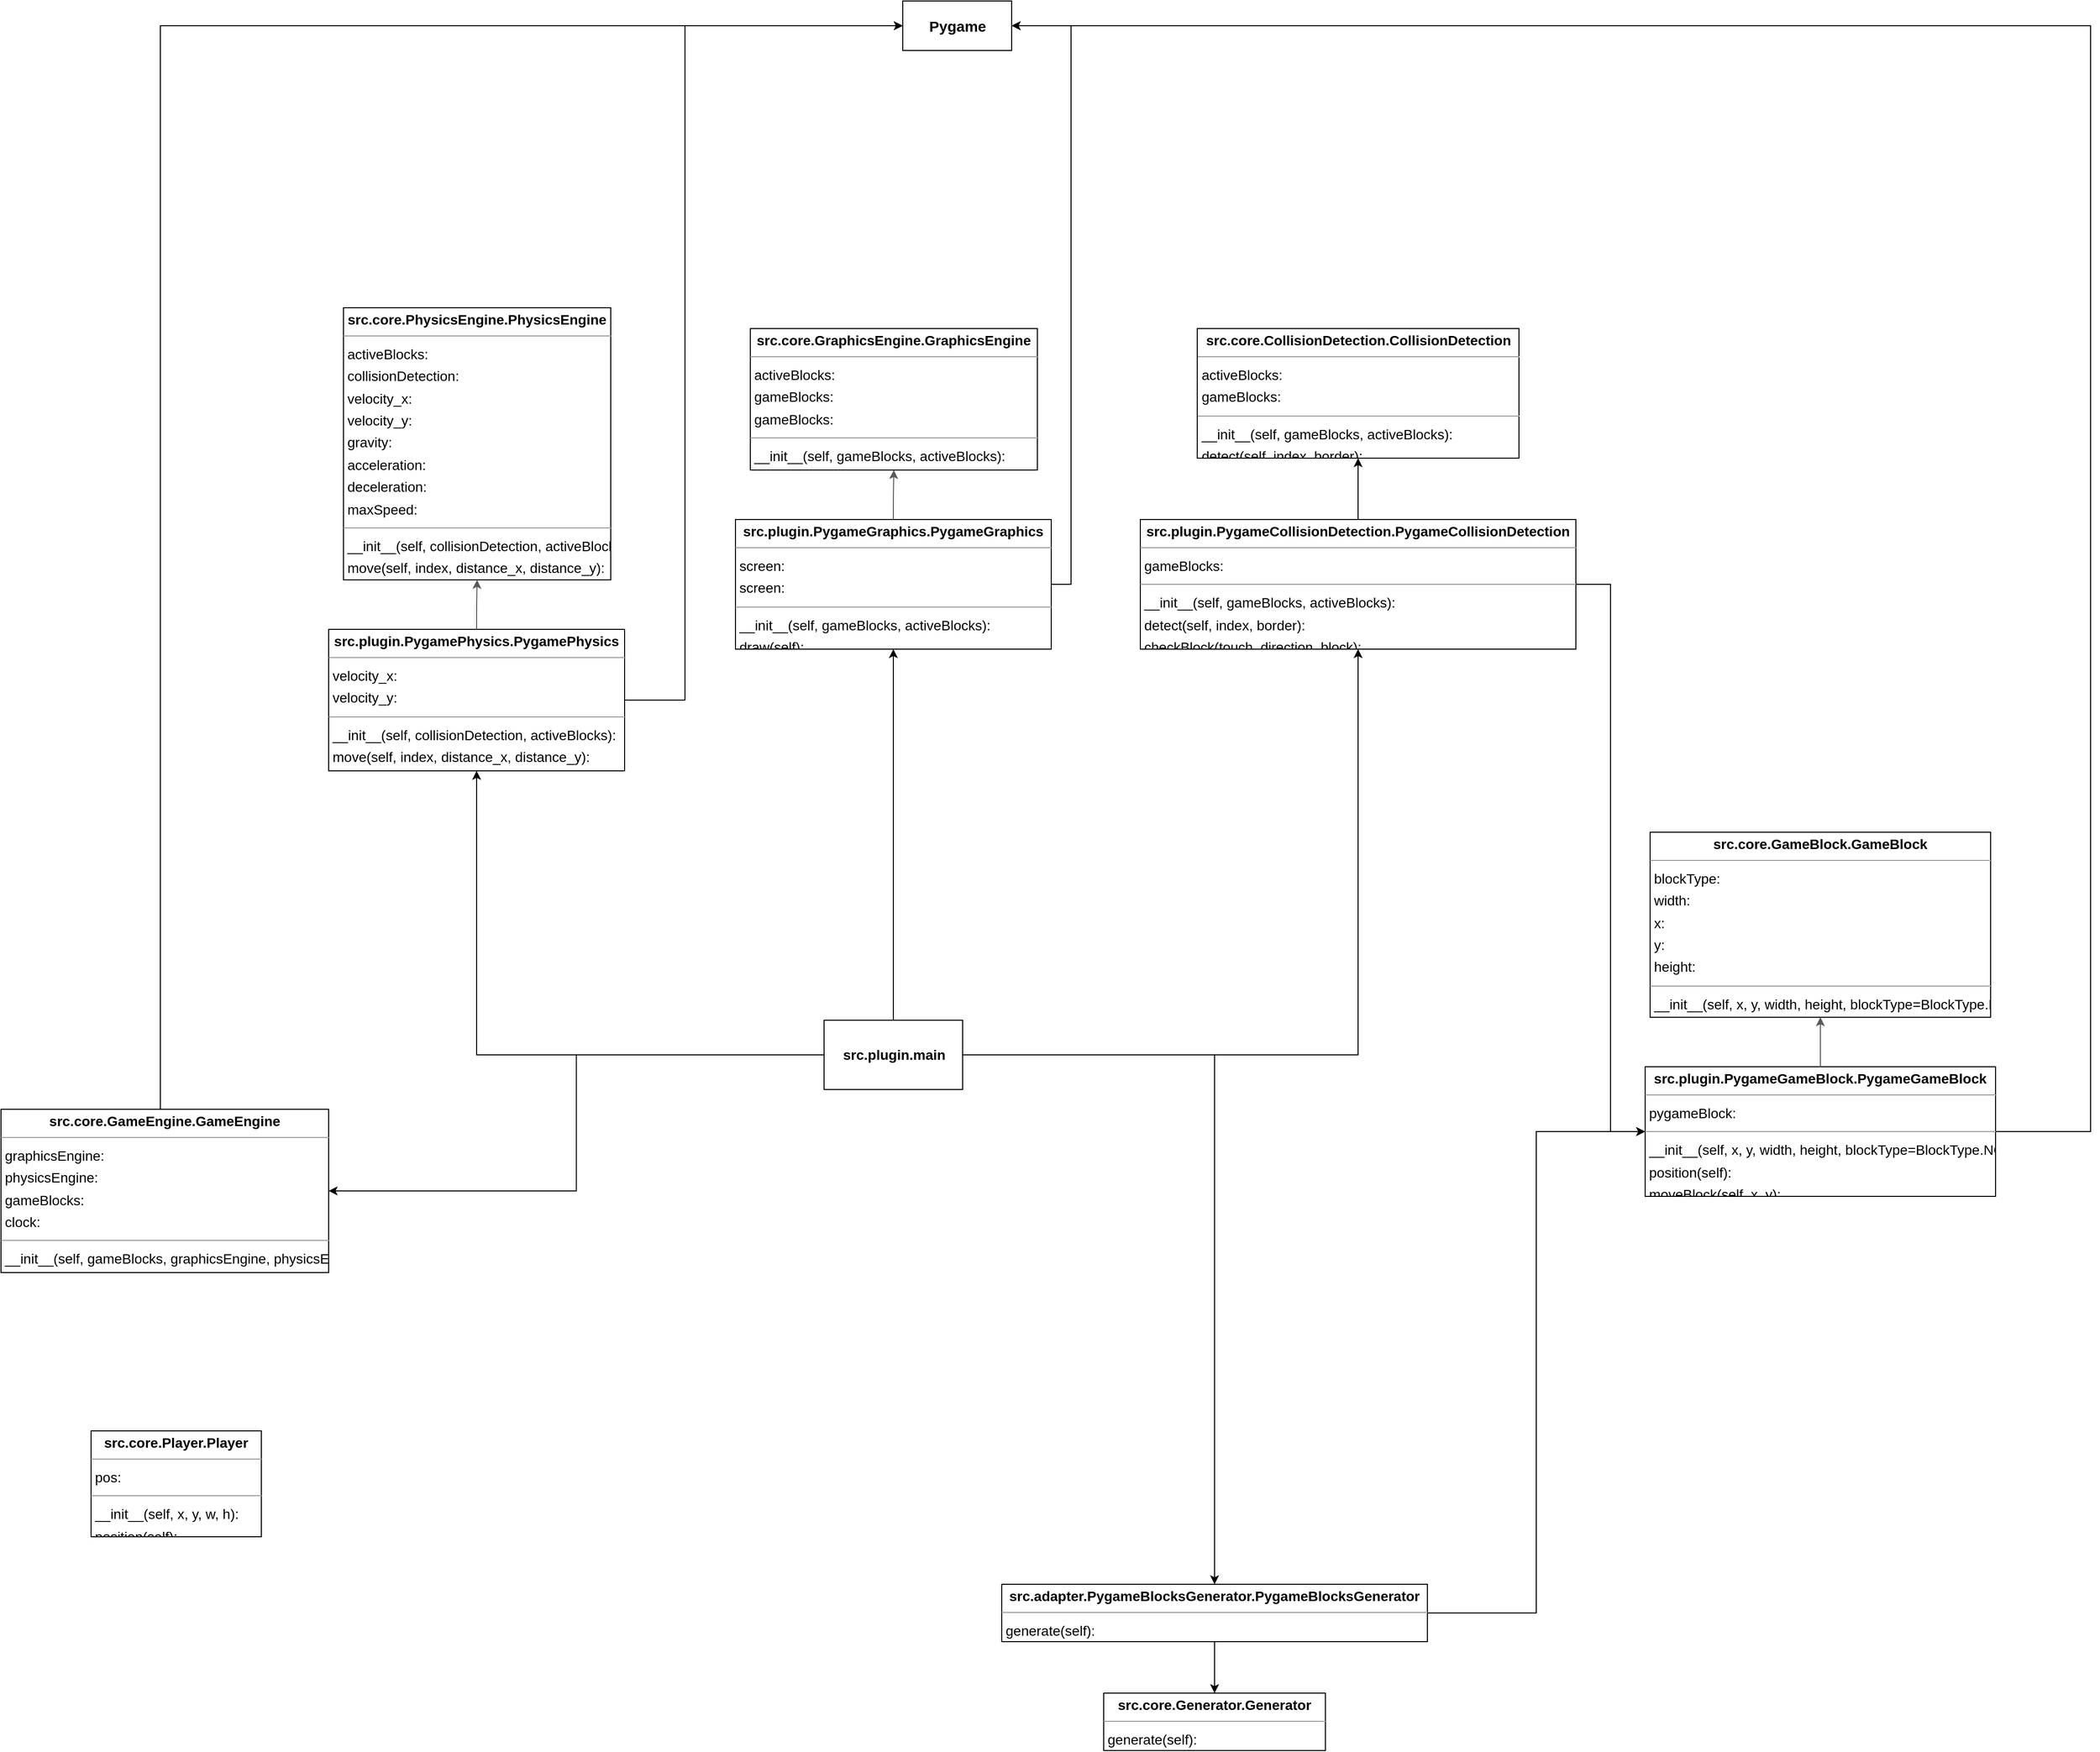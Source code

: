 <mxfile version="20.8.5" type="github"><diagram id="AF5mhS-Rncyi0yT94PUe" name="Seite-1"><mxGraphModel dx="2383" dy="3198" grid="1" gridSize="10" guides="1" tooltips="1" connect="1" arrows="1" fold="1" page="0" pageScale="1" pageWidth="827" pageHeight="1169" background="none" math="0" shadow="0"><root><mxCell id="0"/><mxCell id="1" parent="0"/><mxCell id="6RLTaiJPBvTHsVl_8kKy-13" style="edgeStyle=orthogonalEdgeStyle;rounded=0;orthogonalLoop=1;jettySize=auto;html=1;fontSize=14;startArrow=none;startFill=0;endArrow=classic;endFill=1;entryX=0;entryY=0.5;entryDx=0;entryDy=0;" edge="1" parent="1" source="node1" target="node3"><mxGeometry relative="1" as="geometry"><mxPoint x="1300" y="570" as="targetPoint"/></mxGeometry></mxCell><mxCell id="6RLTaiJPBvTHsVl_8kKy-16" style="edgeStyle=orthogonalEdgeStyle;rounded=0;orthogonalLoop=1;jettySize=auto;html=1;entryX=0.5;entryY=0;entryDx=0;entryDy=0;fontSize=14;startArrow=none;startFill=0;endArrow=classic;endFill=1;" edge="1" parent="1" source="node1" target="node7"><mxGeometry relative="1" as="geometry"/></mxCell><mxCell id="node1" value="&lt;p style=&quot;margin:0px;margin-top:4px;text-align:center;&quot;&gt;&lt;b&gt;src.adapter.PygameBlocksGenerator.PygameBlocksGenerator&lt;/b&gt;&lt;/p&gt;&lt;hr size=&quot;1&quot;/&gt;&lt;p style=&quot;margin:0 0 0 4px;line-height:1.6;&quot;&gt; generate(self): &lt;/p&gt;" style="verticalAlign=top;align=left;overflow=fill;fontSize=14;fontFamily=Helvetica;html=1;rounded=0;shadow=0;comic=0;labelBackgroundColor=none;strokeWidth=1;" parent="1" vertex="1"><mxGeometry x="890" y="1510" width="430" height="58" as="geometry"/></mxCell><mxCell id="node2" value="&lt;p style=&quot;margin:0px;margin-top:4px;text-align:center;&quot;&gt;&lt;b&gt;src.core.CollisionDetection.CollisionDetection&lt;/b&gt;&lt;/p&gt;&lt;hr size=&quot;1&quot;/&gt;&lt;p style=&quot;margin:0 0 0 4px;line-height:1.6;&quot;&gt; activeBlocks: &lt;br/&gt; gameBlocks: &lt;/p&gt;&lt;hr size=&quot;1&quot;/&gt;&lt;p style=&quot;margin:0 0 0 4px;line-height:1.6;&quot;&gt; __init__(self, gameBlocks, activeBlocks): &lt;br/&gt; detect(self, index, border): &lt;/p&gt;" style="verticalAlign=top;align=left;overflow=fill;fontSize=14;fontFamily=Helvetica;html=1;rounded=0;shadow=0;comic=0;labelBackgroundColor=none;strokeWidth=1;" parent="1" vertex="1"><mxGeometry x="1087.5" y="241" width="325" height="131" as="geometry"/></mxCell><mxCell id="node11" value="&lt;p style=&quot;margin:0px;margin-top:4px;text-align:center;&quot;&gt;&lt;b&gt;src.core.GameBlock.GameBlock&lt;/b&gt;&lt;/p&gt;&lt;hr size=&quot;1&quot;/&gt;&lt;p style=&quot;margin:0 0 0 4px;line-height:1.6;&quot;&gt; blockType: &lt;br/&gt; width: &lt;br/&gt; x: &lt;br/&gt; y: &lt;br/&gt; height: &lt;/p&gt;&lt;hr size=&quot;1&quot;/&gt;&lt;p style=&quot;margin:0 0 0 4px;line-height:1.6;&quot;&gt; __init__(self, x, y, width, height, blockType=BlockType.NON): &lt;br/&gt; position(self): &lt;/p&gt;" style="verticalAlign=top;align=left;overflow=fill;fontSize=14;fontFamily=Helvetica;html=1;rounded=0;shadow=0;comic=0;labelBackgroundColor=none;strokeWidth=1;" parent="1" vertex="1"><mxGeometry x="1545" y="750" width="344" height="187" as="geometry"/></mxCell><mxCell id="6RLTaiJPBvTHsVl_8kKy-18" style="edgeStyle=orthogonalEdgeStyle;rounded=0;orthogonalLoop=1;jettySize=auto;html=1;entryX=0;entryY=0.5;entryDx=0;entryDy=0;fontSize=15;startArrow=none;startFill=0;endArrow=classic;endFill=1;" edge="1" parent="1" source="node5" target="6RLTaiJPBvTHsVl_8kKy-17"><mxGeometry relative="1" as="geometry"><Array as="points"><mxPoint x="40" y="-65"/></Array></mxGeometry></mxCell><mxCell id="node5" value="&lt;p style=&quot;margin:0px;margin-top:4px;text-align:center;&quot;&gt;&lt;b&gt;src.core.GameEngine.GameEngine&lt;/b&gt;&lt;/p&gt;&lt;hr size=&quot;1&quot;/&gt;&lt;p style=&quot;margin:0 0 0 4px;line-height:1.6;&quot;&gt; graphicsEngine: &lt;br/&gt; physicsEngine: &lt;br/&gt; gameBlocks: &lt;br/&gt; clock: &lt;/p&gt;&lt;hr size=&quot;1&quot;/&gt;&lt;p style=&quot;margin:0 0 0 4px;line-height:1.6;&quot;&gt; __init__(self, gameBlocks, graphicsEngine, physicsEngine): &lt;br/&gt; run(self): &lt;/p&gt;" style="verticalAlign=top;align=left;overflow=fill;fontSize=14;fontFamily=Helvetica;html=1;rounded=0;shadow=0;comic=0;labelBackgroundColor=none;strokeWidth=1;" parent="1" vertex="1"><mxGeometry x="-121" y="1030" width="331" height="165" as="geometry"/></mxCell><mxCell id="node7" value="&lt;p style=&quot;margin:0px;margin-top:4px;text-align:center;&quot;&gt;&lt;b&gt;src.core.Generator.Generator&lt;/b&gt;&lt;/p&gt;&lt;hr size=&quot;1&quot;/&gt;&lt;p style=&quot;margin:0 0 0 4px;line-height:1.6;&quot;&gt; generate(self): &lt;/p&gt;" style="verticalAlign=top;align=left;overflow=fill;fontSize=14;fontFamily=Helvetica;html=1;rounded=0;shadow=0;comic=0;labelBackgroundColor=none;strokeWidth=1;" parent="1" vertex="1"><mxGeometry x="993" y="1620" width="224" height="58" as="geometry"/></mxCell><mxCell id="node6" value="&lt;p style=&quot;margin:0px;margin-top:4px;text-align:center;&quot;&gt;&lt;b&gt;src.core.GraphicsEngine.GraphicsEngine&lt;/b&gt;&lt;/p&gt;&lt;hr size=&quot;1&quot;/&gt;&lt;p style=&quot;margin:0 0 0 4px;line-height:1.6;&quot;&gt; activeBlocks: &lt;br/&gt; gameBlocks: &lt;br/&gt; gameBlocks: &lt;/p&gt;&lt;hr size=&quot;1&quot;/&gt;&lt;p style=&quot;margin:0 0 0 4px;line-height:1.6;&quot;&gt; __init__(self, gameBlocks, activeBlocks): &lt;br/&gt; draw(self): &lt;/p&gt;" style="verticalAlign=top;align=left;overflow=fill;fontSize=14;fontFamily=Helvetica;html=1;rounded=0;shadow=0;comic=0;labelBackgroundColor=none;strokeWidth=1;" parent="1" vertex="1"><mxGeometry x="636" y="241" width="290" height="143" as="geometry"/></mxCell><mxCell id="node13" value="&lt;p style=&quot;margin:0px;margin-top:4px;text-align:center;&quot;&gt;&lt;b&gt;src.core.PhysicsEngine.PhysicsEngine&lt;/b&gt;&lt;/p&gt;&lt;hr size=&quot;1&quot;/&gt;&lt;p style=&quot;margin:0 0 0 4px;line-height:1.6;&quot;&gt; activeBlocks: &lt;br/&gt; collisionDetection: &lt;br/&gt; velocity_x: &lt;br/&gt; velocity_y: &lt;br/&gt; gravity: &lt;br/&gt; acceleration: &lt;br/&gt; deceleration: &lt;br/&gt; maxSpeed: &lt;/p&gt;&lt;hr size=&quot;1&quot;/&gt;&lt;p style=&quot;margin:0 0 0 4px;line-height:1.6;&quot;&gt; __init__(self, collisionDetection, activeBlocks): &lt;br/&gt; move(self, index, distance_x, distance_y): &lt;br/&gt; movement(self): &lt;/p&gt;" style="verticalAlign=top;align=left;overflow=fill;fontSize=14;fontFamily=Helvetica;html=1;rounded=0;shadow=0;comic=0;labelBackgroundColor=none;strokeWidth=1;" parent="1" vertex="1"><mxGeometry x="225" y="220" width="270" height="275" as="geometry"/></mxCell><mxCell id="node4" value="&lt;p style=&quot;margin:0px;margin-top:4px;text-align:center;&quot;&gt;&lt;b&gt;src.core.Player.Player&lt;/b&gt;&lt;/p&gt;&lt;hr size=&quot;1&quot;/&gt;&lt;p style=&quot;margin:0 0 0 4px;line-height:1.6;&quot;&gt; pos: &lt;/p&gt;&lt;hr size=&quot;1&quot;/&gt;&lt;p style=&quot;margin:0 0 0 4px;line-height:1.6;&quot;&gt; __init__(self, x, y, w, h): &lt;br/&gt; position(self): &lt;/p&gt;" style="verticalAlign=top;align=left;overflow=fill;fontSize=14;fontFamily=Helvetica;html=1;rounded=0;shadow=0;comic=0;labelBackgroundColor=none;strokeWidth=1;" parent="1" vertex="1"><mxGeometry x="-30" y="1355" width="172" height="107" as="geometry"/></mxCell><mxCell id="6RLTaiJPBvTHsVl_8kKy-6" style="edgeStyle=orthogonalEdgeStyle;rounded=0;orthogonalLoop=1;jettySize=auto;html=1;entryX=0;entryY=0.5;entryDx=0;entryDy=0;startArrow=none;startFill=0;endArrow=classic;endFill=1;" edge="1" parent="1" source="node0" target="node3"><mxGeometry relative="1" as="geometry"/></mxCell><mxCell id="6RLTaiJPBvTHsVl_8kKy-9" style="edgeStyle=orthogonalEdgeStyle;rounded=0;orthogonalLoop=1;jettySize=auto;html=1;entryX=0.5;entryY=1;entryDx=0;entryDy=0;fontSize=14;startArrow=none;startFill=0;endArrow=classic;endFill=1;" edge="1" parent="1" source="node0" target="node2"><mxGeometry relative="1" as="geometry"/></mxCell><mxCell id="node0" value="&lt;p style=&quot;margin:0px;margin-top:4px;text-align:center;&quot;&gt;&lt;b&gt;src.plugin.PygameCollisionDetection.PygameCollisionDetection&lt;/b&gt;&lt;/p&gt;&lt;hr size=&quot;1&quot;/&gt;&lt;p style=&quot;margin:0 0 0 4px;line-height:1.6;&quot;&gt; gameBlocks: &lt;/p&gt;&lt;hr size=&quot;1&quot;/&gt;&lt;p style=&quot;margin:0 0 0 4px;line-height:1.6;&quot;&gt; __init__(self, gameBlocks, activeBlocks): &lt;br/&gt; detect(self, index, border): &lt;br/&gt; checkBlock(touch, direction, block): &lt;/p&gt;" style="verticalAlign=top;align=left;overflow=fill;fontSize=14;fontFamily=Helvetica;html=1;rounded=0;shadow=0;comic=0;labelBackgroundColor=none;strokeWidth=1;" parent="1" vertex="1"><mxGeometry x="1030" y="434" width="440" height="131" as="geometry"/></mxCell><mxCell id="6RLTaiJPBvTHsVl_8kKy-21" style="edgeStyle=orthogonalEdgeStyle;rounded=0;orthogonalLoop=1;jettySize=auto;html=1;entryX=1;entryY=0.5;entryDx=0;entryDy=0;fontSize=15;startArrow=none;startFill=0;endArrow=classic;endFill=1;" edge="1" parent="1" source="node3" target="6RLTaiJPBvTHsVl_8kKy-17"><mxGeometry relative="1" as="geometry"><Array as="points"><mxPoint x="1990" y="1053"/><mxPoint x="1990" y="-65"/></Array></mxGeometry></mxCell><mxCell id="node3" value="&lt;p style=&quot;margin:0px;margin-top:4px;text-align:center;&quot;&gt;&lt;b&gt;src.plugin.PygameGameBlock.PygameGameBlock&lt;/b&gt;&lt;/p&gt;&lt;hr size=&quot;1&quot;/&gt;&lt;p style=&quot;margin:0 0 0 4px;line-height:1.6;&quot;&gt; pygameBlock: &lt;/p&gt;&lt;hr size=&quot;1&quot;/&gt;&lt;p style=&quot;margin:0 0 0 4px;line-height:1.6;&quot;&gt; __init__(self, x, y, width, height, blockType=BlockType.NON): &lt;br/&gt; position(self): &lt;br/&gt; moveBlock(self, x, y): &lt;/p&gt;" style="verticalAlign=top;align=left;overflow=fill;fontSize=14;fontFamily=Helvetica;html=1;rounded=0;shadow=0;comic=0;labelBackgroundColor=none;strokeWidth=1;" parent="1" vertex="1"><mxGeometry x="1540" y="987" width="354" height="131" as="geometry"/></mxCell><mxCell id="6RLTaiJPBvTHsVl_8kKy-20" style="edgeStyle=orthogonalEdgeStyle;rounded=0;orthogonalLoop=1;jettySize=auto;html=1;entryX=1;entryY=0.5;entryDx=0;entryDy=0;fontSize=15;startArrow=none;startFill=0;endArrow=classic;endFill=1;exitX=1;exitY=0.5;exitDx=0;exitDy=0;" edge="1" parent="1" source="node9" target="6RLTaiJPBvTHsVl_8kKy-17"><mxGeometry relative="1" as="geometry"/></mxCell><mxCell id="node9" value="&lt;p style=&quot;margin:0px;margin-top:4px;text-align:center;&quot;&gt;&lt;b&gt;src.plugin.PygameGraphics.PygameGraphics&lt;/b&gt;&lt;/p&gt;&lt;hr size=&quot;1&quot;/&gt;&lt;p style=&quot;margin:0 0 0 4px;line-height:1.6;&quot;&gt; screen: &lt;br/&gt; screen: &lt;/p&gt;&lt;hr size=&quot;1&quot;/&gt;&lt;p style=&quot;margin:0 0 0 4px;line-height:1.6;&quot;&gt; __init__(self, gameBlocks, activeBlocks): &lt;br/&gt; draw(self): &lt;/p&gt;" style="verticalAlign=top;align=left;overflow=fill;fontSize=14;fontFamily=Helvetica;html=1;rounded=0;shadow=0;comic=0;labelBackgroundColor=none;strokeWidth=1;" parent="1" vertex="1"><mxGeometry x="621" y="434" width="319" height="131" as="geometry"/></mxCell><mxCell id="6RLTaiJPBvTHsVl_8kKy-19" style="edgeStyle=orthogonalEdgeStyle;rounded=0;orthogonalLoop=1;jettySize=auto;html=1;entryX=0;entryY=0.5;entryDx=0;entryDy=0;fontSize=15;startArrow=none;startFill=0;endArrow=classic;endFill=1;" edge="1" parent="1" source="node12" target="6RLTaiJPBvTHsVl_8kKy-17"><mxGeometry relative="1" as="geometry"><Array as="points"><mxPoint x="570" y="617"/><mxPoint x="570" y="-65"/></Array></mxGeometry></mxCell><mxCell id="node12" value="&lt;p style=&quot;margin:0px;margin-top:4px;text-align:center;&quot;&gt;&lt;b&gt;src.plugin.PygamePhysics.PygamePhysics&lt;/b&gt;&lt;/p&gt;&lt;hr size=&quot;1&quot;/&gt;&lt;p style=&quot;margin:0 0 0 4px;line-height:1.6;&quot;&gt; velocity_x: &lt;br/&gt; velocity_y: &lt;/p&gt;&lt;hr size=&quot;1&quot;/&gt;&lt;p style=&quot;margin:0 0 0 4px;line-height:1.6;&quot;&gt; __init__(self, collisionDetection, activeBlocks): &lt;br/&gt; move(self, index, distance_x, distance_y): &lt;br/&gt; movement(self): &lt;/p&gt;" style="verticalAlign=top;align=left;overflow=fill;fontSize=14;fontFamily=Helvetica;html=1;rounded=0;shadow=0;comic=0;labelBackgroundColor=none;strokeWidth=1;" parent="1" vertex="1"><mxGeometry x="210" y="545" width="299" height="143" as="geometry"/></mxCell><mxCell id="edge4" value="" style="html=1;rounded=1;edgeStyle=orthogonalEdgeStyle;dashed=0;startArrow=none;startSize=12;endArrow=classic;strokeColor=#595959;exitX=0.500;exitY=0.000;exitDx=0;exitDy=0;entryX=0.500;entryY=1.000;entryDx=0;entryDy=0;startFill=0;endFill=1;" parent="1" source="node3" target="node11" edge="1"><mxGeometry width="50" height="50" relative="1" as="geometry"><Array as="points"/></mxGeometry></mxCell><mxCell id="edge0" value="" style="html=1;rounded=1;edgeStyle=orthogonalEdgeStyle;dashed=0;startArrow=none;startSize=12;endArrow=classic;strokeColor=#595959;exitX=0.500;exitY=0.000;exitDx=0;exitDy=0;entryX=0.500;entryY=1.000;entryDx=0;entryDy=0;startFill=0;endFill=1;" parent="1" source="node9" target="node6" edge="1"><mxGeometry width="50" height="50" relative="1" as="geometry"><Array as="points"/></mxGeometry></mxCell><mxCell id="edge1" value="" style="html=1;rounded=1;edgeStyle=orthogonalEdgeStyle;dashed=0;startArrow=none;startSize=12;endArrow=classic;strokeColor=#595959;exitX=0.500;exitY=0.000;exitDx=0;exitDy=0;entryX=0.500;entryY=1.000;entryDx=0;entryDy=0;startFill=0;endFill=1;" parent="1" source="node12" target="node13" edge="1"><mxGeometry width="50" height="50" relative="1" as="geometry"><Array as="points"/></mxGeometry></mxCell><mxCell id="6RLTaiJPBvTHsVl_8kKy-10" style="edgeStyle=orthogonalEdgeStyle;rounded=0;orthogonalLoop=1;jettySize=auto;html=1;fontSize=14;startArrow=none;startFill=0;endArrow=classic;endFill=1;" edge="1" parent="1" source="6RLTaiJPBvTHsVl_8kKy-8" target="node0"><mxGeometry relative="1" as="geometry"/></mxCell><mxCell id="6RLTaiJPBvTHsVl_8kKy-11" style="edgeStyle=orthogonalEdgeStyle;rounded=0;orthogonalLoop=1;jettySize=auto;html=1;fontSize=14;startArrow=none;startFill=0;endArrow=classic;endFill=1;" edge="1" parent="1" source="6RLTaiJPBvTHsVl_8kKy-8" target="node9"><mxGeometry relative="1" as="geometry"/></mxCell><mxCell id="6RLTaiJPBvTHsVl_8kKy-12" style="edgeStyle=orthogonalEdgeStyle;rounded=0;orthogonalLoop=1;jettySize=auto;html=1;entryX=0.5;entryY=1;entryDx=0;entryDy=0;fontSize=14;startArrow=none;startFill=0;endArrow=classic;endFill=1;" edge="1" parent="1" source="6RLTaiJPBvTHsVl_8kKy-8" target="node12"><mxGeometry relative="1" as="geometry"/></mxCell><mxCell id="6RLTaiJPBvTHsVl_8kKy-14" style="edgeStyle=orthogonalEdgeStyle;rounded=0;orthogonalLoop=1;jettySize=auto;html=1;fontSize=14;startArrow=none;startFill=0;endArrow=classic;endFill=1;" edge="1" parent="1" source="6RLTaiJPBvTHsVl_8kKy-8" target="node1"><mxGeometry relative="1" as="geometry"/></mxCell><mxCell id="6RLTaiJPBvTHsVl_8kKy-15" style="edgeStyle=orthogonalEdgeStyle;rounded=0;orthogonalLoop=1;jettySize=auto;html=1;entryX=1;entryY=0.5;entryDx=0;entryDy=0;fontSize=14;startArrow=none;startFill=0;endArrow=classic;endFill=1;" edge="1" parent="1" source="6RLTaiJPBvTHsVl_8kKy-8" target="node5"><mxGeometry relative="1" as="geometry"/></mxCell><mxCell id="6RLTaiJPBvTHsVl_8kKy-8" value="&lt;b&gt;&lt;font style=&quot;font-size: 14px;&quot;&gt;src.plugin.main&lt;/font&gt;&lt;/b&gt;" style="html=1;" vertex="1" parent="1"><mxGeometry x="710.5" y="940" width="140" height="70" as="geometry"/></mxCell><mxCell id="6RLTaiJPBvTHsVl_8kKy-17" value="&lt;b&gt;&lt;font style=&quot;font-size: 15px;&quot;&gt;Pygame&lt;/font&gt;&lt;/b&gt;" style="html=1;fontSize=14;" vertex="1" parent="1"><mxGeometry x="790" y="-90" width="110" height="50" as="geometry"/></mxCell></root></mxGraphModel></diagram></mxfile>